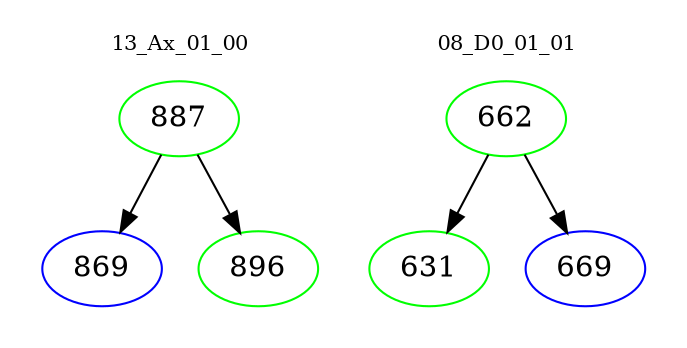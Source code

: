 digraph{
subgraph cluster_0 {
color = white
label = "13_Ax_01_00";
fontsize=10;
T0_887 [label="887", color="green"]
T0_887 -> T0_869 [color="black"]
T0_869 [label="869", color="blue"]
T0_887 -> T0_896 [color="black"]
T0_896 [label="896", color="green"]
}
subgraph cluster_1 {
color = white
label = "08_D0_01_01";
fontsize=10;
T1_662 [label="662", color="green"]
T1_662 -> T1_631 [color="black"]
T1_631 [label="631", color="green"]
T1_662 -> T1_669 [color="black"]
T1_669 [label="669", color="blue"]
}
}
